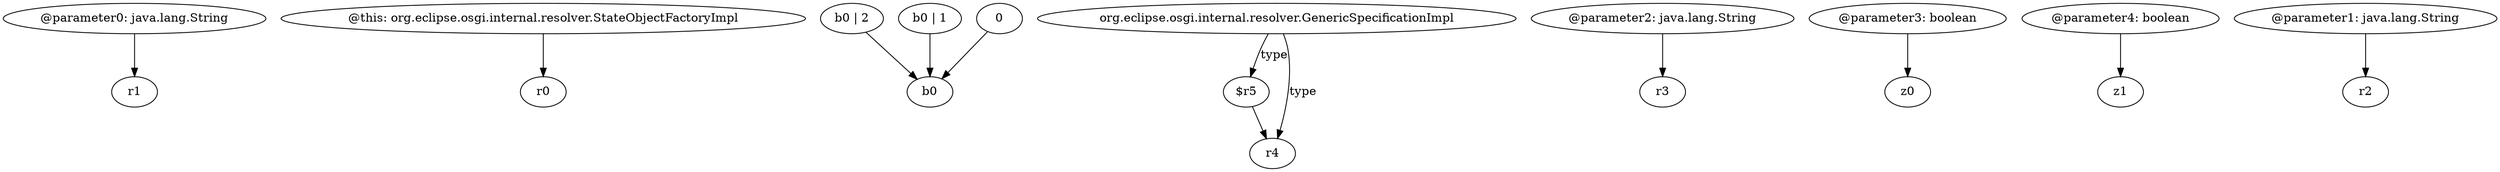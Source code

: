 digraph g {
0[label="@parameter0: java.lang.String"]
1[label="r1"]
0->1[label=""]
2[label="@this: org.eclipse.osgi.internal.resolver.StateObjectFactoryImpl"]
3[label="r0"]
2->3[label=""]
4[label="b0 | 2"]
5[label="b0"]
4->5[label=""]
6[label="org.eclipse.osgi.internal.resolver.GenericSpecificationImpl"]
7[label="$r5"]
6->7[label="type"]
8[label="@parameter2: java.lang.String"]
9[label="r3"]
8->9[label=""]
10[label="@parameter3: boolean"]
11[label="z0"]
10->11[label=""]
12[label="@parameter4: boolean"]
13[label="z1"]
12->13[label=""]
14[label="b0 | 1"]
14->5[label=""]
15[label="r4"]
7->15[label=""]
16[label="@parameter1: java.lang.String"]
17[label="r2"]
16->17[label=""]
18[label="0"]
18->5[label=""]
6->15[label="type"]
}